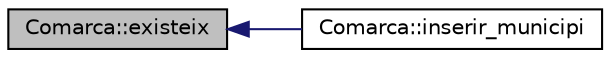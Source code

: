 digraph "Comarca::existeix"
{
  edge [fontname="Helvetica",fontsize="10",labelfontname="Helvetica",labelfontsize="10"];
  node [fontname="Helvetica",fontsize="10",shape=record];
  rankdir="LR";
  Node1 [label="Comarca::existeix",height=0.2,width=0.4,color="black", fillcolor="grey75", style="filled", fontcolor="black"];
  Node1 -> Node2 [dir="back",color="midnightblue",fontsize="10",style="solid",fontname="Helvetica"];
  Node2 [label="Comarca::inserir_municipi",height=0.2,width=0.4,color="black", fillcolor="white", style="filled",URL="$class_comarca.html#a625e401c9a331b1860bf2a95495e29b5"];
}

